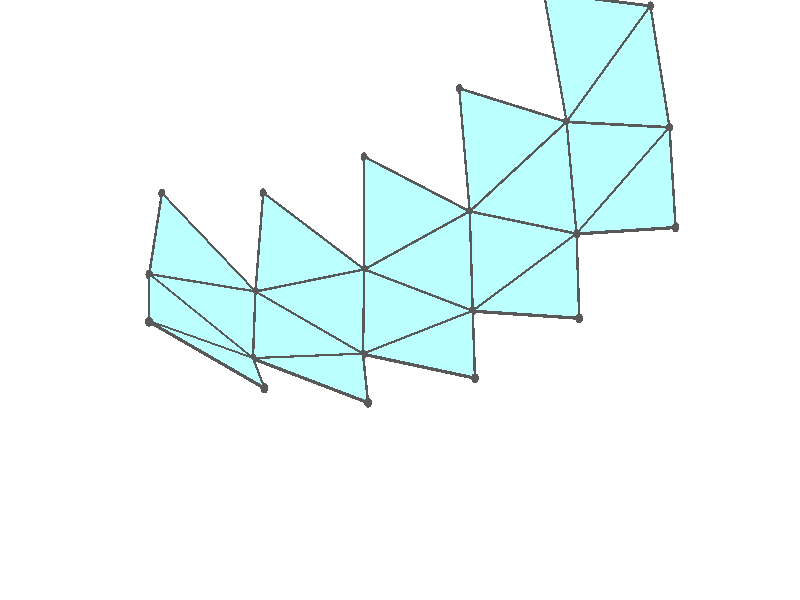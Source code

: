 #version 3.7;
global_settings{assumed_gamma 1.0}
camera{perspective location <18.750000000000000000000000, 10.825317547305481014063844, 12.499999999999996447286321> right <0.133333333333333331482962, -0.230940107675850353485814, -0.000000000000000000000000> up <-0.064951905283832905846353, -0.037499999999999998612221, 0.129903810567665811692706> direction <0.750000000000000111022302, 0.433012701892219298294151, 0.499999999999999944488849> sky <-0.433012701892219298294151, -0.249999999999999944488849, 0.866025403784438707610605> look_at <18.000000000000000000000000, 10.392304845413262270881205, 11.999999999999996447286321>}
light_source{<18.750000000000000000000000, 10.825317547305481014063844, 12.499999999999996447286321> rgb<1.0,1.0,1.0>}
background{rgb<1,1,1>}
union{union{object{union{sphere{<-0.303530999103342913336689, 0.525731112119133481286326, -0.080839478491985694574851>,0.029999999999999998889777}sphere{<-0.303530999103343301914748, -0.525731112119133370264024, -0.080839478491985694574851>,0.029999999999999998889777}sphere{<0.607061998206686048717984, -0.000000000000000148687307, -0.080839478491985694574851>,0.029999999999999998889777}} pigment{rgb<0.1,0.1,0.1>}}object{union{cylinder{<-0.303530999103342913336689, 0.525731112119133481286326, -0.080839478491985694574851>,<-0.303530999103343301914748, -0.525731112119133370264024, -0.080839478491985694574851>,0.010000000000000000208167}cylinder{<-0.303530999103343301914748, -0.525731112119133370264024, -0.080839478491985694574851>,<0.607061998206686048717984, -0.000000000000000148687307, -0.080839478491985694574851>,0.010000000000000000208167}cylinder{<0.607061998206686048717984, -0.000000000000000148687307, -0.080839478491985694574851>,<-0.303530999103342913336689, 0.525731112119133481286326, -0.080839478491985694574851>,0.010000000000000000208167}} pigment{rgb<0.1,0.1,0.1>}}object{polygon{3.000000000000000000000000,<-0.303530999103342913336689, 0.525731112119133481286326, -0.080839478491985694574851>,<-0.303530999103343301914748, -0.525731112119133370264024, -0.080839478491985694574851>,<0.607061998206686048717984, -0.000000000000000148687307, -0.080839478491985694574851>} pigment{rgbft<0.5,1.0,1.0,0.1,0.1>}}}union{object{union{sphere{<-0.303530999103342968847841, 0.525731112119133481286326, -0.080839478491985777841577>,0.029999999999999998889777}sphere{<-0.303530999103343357425899, -0.525731112119133370264024, -0.080839478491985805597153>,0.029999999999999998889777}sphere{<-1.203412515427330298223296, 0.000000000000000529520068, 0.058418782765667212619753>,0.029999999999999998889777}} pigment{rgb<0.1,0.1,0.1>}}object{union{cylinder{<-0.303530999103342968847841, 0.525731112119133481286326, -0.080839478491985777841577>,<-0.303530999103343357425899, -0.525731112119133370264024, -0.080839478491985805597153>,0.010000000000000000208167}cylinder{<-0.303530999103343357425899, -0.525731112119133370264024, -0.080839478491985805597153>,<-1.203412515427330298223296, 0.000000000000000529520068, 0.058418782765667212619753>,0.010000000000000000208167}cylinder{<-1.203412515427330298223296, 0.000000000000000529520068, 0.058418782765667212619753>,<-0.303530999103342968847841, 0.525731112119133481286326, -0.080839478491985777841577>,0.010000000000000000208167}} pigment{rgb<0.1,0.1,0.1>}}object{polygon{3.000000000000000000000000,<-0.303530999103342968847841, 0.525731112119133481286326, -0.080839478491985777841577>,<-0.303530999103343357425899, -0.525731112119133370264024, -0.080839478491985805597153>,<-1.203412515427330298223296, 0.000000000000000529520068, 0.058418782765667212619753>} pigment{rgbft<0.5,1.0,1.0,0.1,0.1>}}}union{object{union{sphere{<-0.303530999103343024358992, 0.525731112119133481286326, -0.080839478491985528041397>,0.029999999999999998889777}sphere{<-1.176822814786178561519137, 1.042185809592201195528105, 0.195219861359906876607795>,0.029999999999999998889777}sphere{<-1.203412515427330298223296, 0.000000000000000444089210, 0.058418782765667420786571>,0.029999999999999998889777}} pigment{rgb<0.1,0.1,0.1>}}object{union{cylinder{<-0.303530999103343024358992, 0.525731112119133481286326, -0.080839478491985528041397>,<-1.176822814786178561519137, 1.042185809592201195528105, 0.195219861359906876607795>,0.010000000000000000208167}cylinder{<-1.176822814786178561519137, 1.042185809592201195528105, 0.195219861359906876607795>,<-1.203412515427330298223296, 0.000000000000000444089210, 0.058418782765667420786571>,0.010000000000000000208167}cylinder{<-1.203412515427330298223296, 0.000000000000000444089210, 0.058418782765667420786571>,<-0.303530999103343024358992, 0.525731112119133481286326, -0.080839478491985528041397>,0.010000000000000000208167}} pigment{rgb<0.1,0.1,0.1>}}object{polygon{3.000000000000000000000000,<-0.303530999103343024358992, 0.525731112119133481286326, -0.080839478491985528041397>,<-1.176822814786178561519137, 1.042185809592201195528105, 0.195219861359906876607795>,<-1.203412515427330298223296, 0.000000000000000444089210, 0.058418782765667420786571>} pigment{rgbft<0.5,1.0,1.0,0.1,0.1>}}}union{object{union{sphere{<-2.034705580476449782167947, 0.498065548561840487629127, 0.466408192355079243007765>,0.029999999999999998889777}sphere{<-1.176822814786178339474532, 1.042185809592201195528105, 0.195219861359906765585492>,0.029999999999999998889777}sphere{<-1.203412515427329854134086, 0.000000000000000451028104, 0.058418782765667365275419>,0.029999999999999998889777}} pigment{rgb<0.1,0.1,0.1>}}object{union{cylinder{<-2.034705580476449782167947, 0.498065548561840487629127, 0.466408192355079243007765>,<-1.176822814786178339474532, 1.042185809592201195528105, 0.195219861359906765585492>,0.010000000000000000208167}cylinder{<-1.176822814786178339474532, 1.042185809592201195528105, 0.195219861359906765585492>,<-1.203412515427329854134086, 0.000000000000000451028104, 0.058418782765667365275419>,0.010000000000000000208167}cylinder{<-1.203412515427329854134086, 0.000000000000000451028104, 0.058418782765667365275419>,<-2.034705580476449782167947, 0.498065548561840487629127, 0.466408192355079243007765>,0.010000000000000000208167}} pigment{rgb<0.1,0.1,0.1>}}object{polygon{3.000000000000000000000000,<-2.034705580476449782167947, 0.498065548561840487629127, 0.466408192355079243007765>,<-1.176822814786178339474532, 1.042185809592201195528105, 0.195219861359906765585492>,<-1.203412515427329854134086, 0.000000000000000451028104, 0.058418782765667365275419>} pigment{rgbft<0.5,1.0,1.0,0.1,0.1>}}}union{object{union{sphere{<-2.034705580476449782167947, 0.498065548561840820696034, 0.466408192355079465052370>,0.029999999999999998889777}sphere{<-1.176822814786178339474532, 1.042185809592201639617315, 0.195219861359907098652400>,0.029999999999999998889777}sphere{<-1.951449138310361597348219, 1.513073947633649218857954, 0.727940453561251255010234>,0.029999999999999998889777}} pigment{rgb<0.1,0.1,0.1>}}object{union{cylinder{<-2.034705580476449782167947, 0.498065548561840820696034, 0.466408192355079465052370>,<-1.176822814786178339474532, 1.042185809592201639617315, 0.195219861359907098652400>,0.010000000000000000208167}cylinder{<-1.176822814786178339474532, 1.042185809592201639617315, 0.195219861359907098652400>,<-1.951449138310361597348219, 1.513073947633649218857954, 0.727940453561251255010234>,0.010000000000000000208167}cylinder{<-1.951449138310361597348219, 1.513073947633649218857954, 0.727940453561251255010234>,<-2.034705580476449782167947, 0.498065548561840820696034, 0.466408192355079465052370>,0.010000000000000000208167}} pigment{rgb<0.1,0.1,0.1>}}object{polygon{3.000000000000000000000000,<-2.034705580476449782167947, 0.498065548561840820696034, 0.466408192355079465052370>,<-1.176822814786178339474532, 1.042185809592201639617315, 0.195219861359907098652400>,<-1.951449138310361597348219, 1.513073947633649218857954, 0.727940453561251255010234>} pigment{rgbft<0.5,1.0,1.0,0.1,0.1>}}}union{object{union{sphere{<-2.034705580476450226257157, 0.498065548561840820696034, 0.466408192355079354030067>,0.029999999999999998889777}sphere{<-2.738997044292993177094786, 0.933467554153202261346678, 1.114460224619662653822161>,0.029999999999999998889777}sphere{<-1.951449138310361819392824, 1.513073947633649218857954, 0.727940453561251032965629>,0.029999999999999998889777}} pigment{rgb<0.1,0.1,0.1>}}object{union{cylinder{<-2.034705580476450226257157, 0.498065548561840820696034, 0.466408192355079354030067>,<-2.738997044292993177094786, 0.933467554153202261346678, 1.114460224619662653822161>,0.010000000000000000208167}cylinder{<-2.738997044292993177094786, 0.933467554153202261346678, 1.114460224619662653822161>,<-1.951449138310361819392824, 1.513073947633649218857954, 0.727940453561251032965629>,0.010000000000000000208167}cylinder{<-1.951449138310361819392824, 1.513073947633649218857954, 0.727940453561251032965629>,<-2.034705580476450226257157, 0.498065548561840820696034, 0.466408192355079354030067>,0.010000000000000000208167}} pigment{rgb<0.1,0.1,0.1>}}object{polygon{3.000000000000000000000000,<-2.034705580476450226257157, 0.498065548561840820696034, 0.466408192355079354030067>,<-2.738997044292993177094786, 0.933467554153202261346678, 1.114460224619662653822161>,<-1.951449138310361819392824, 1.513073947633649218857954, 0.727940453561251032965629>} pigment{rgbft<0.5,1.0,1.0,0.1,0.1>}}}union{object{union{sphere{<0.601706257713664594000136, -1.042185809592200307349685, 0.058418782765667601197812>,0.029999999999999998889777}sphere{<-0.303530999103343135381294, -0.525731112119133259241721, -0.080839478491985250485641>,0.029999999999999998889777}sphere{<0.607061998206685826673379, 0.000000000000000000000000, -0.080839478491985278241216>,0.029999999999999998889777}} pigment{rgb<0.1,0.1,0.1>}}object{union{cylinder{<0.601706257713664594000136, -1.042185809592200307349685, 0.058418782765667601197812>,<-0.303530999103343135381294, -0.525731112119133259241721, -0.080839478491985250485641>,0.010000000000000000208167}cylinder{<-0.303530999103343135381294, -0.525731112119133259241721, -0.080839478491985250485641>,<0.607061998206685826673379, 0.000000000000000000000000, -0.080839478491985278241216>,0.010000000000000000208167}cylinder{<0.607061998206685826673379, 0.000000000000000000000000, -0.080839478491985278241216>,<0.601706257713664594000136, -1.042185809592200307349685, 0.058418782765667601197812>,0.010000000000000000208167}} pigment{rgb<0.1,0.1,0.1>}}object{polygon{3.000000000000000000000000,<0.601706257713664594000136, -1.042185809592200307349685, 0.058418782765667601197812>,<-0.303530999103343135381294, -0.525731112119133259241721, -0.080839478491985250485641>,<0.607061998206685826673379, 0.000000000000000000000000, -0.080839478491985278241216>} pigment{rgbft<0.5,1.0,1.0,0.1,0.1>}}}union{object{union{sphere{<0.601706257713664482977833, -1.042185809592200307349685, 0.058418782765668031409234>,0.029999999999999998889777}sphere{<1.490970793963585894204016, -0.498065548561839988028765, 0.195219861359907320697005>,0.029999999999999998889777}sphere{<0.607061998206685826673379, -0.000000000000000013877788, -0.080839478491984806396431>,0.029999999999999998889777}} pigment{rgb<0.1,0.1,0.1>}}object{union{cylinder{<0.601706257713664482977833, -1.042185809592200307349685, 0.058418782765668031409234>,<1.490970793963585894204016, -0.498065548561839988028765, 0.195219861359907320697005>,0.010000000000000000208167}cylinder{<1.490970793963585894204016, -0.498065548561839988028765, 0.195219861359907320697005>,<0.607061998206685826673379, -0.000000000000000013877788, -0.080839478491984806396431>,0.010000000000000000208167}cylinder{<0.607061998206685826673379, -0.000000000000000013877788, -0.080839478491984806396431>,<0.601706257713664482977833, -1.042185809592200307349685, 0.058418782765668031409234>,0.010000000000000000208167}} pigment{rgb<0.1,0.1,0.1>}}object{polygon{3.000000000000000000000000,<0.601706257713664482977833, -1.042185809592200307349685, 0.058418782765668031409234>,<1.490970793963585894204016, -0.498065548561839988028765, 0.195219861359907320697005>,<0.607061998206685826673379, -0.000000000000000013877788, -0.080839478491984806396431>} pigment{rgbft<0.5,1.0,1.0,0.1,0.1>}}}union{object{union{sphere{<0.601706257713664594000136, -1.042185809592200307349685, 0.058418782765668364476142>,0.029999999999999998889777}sphere{<1.490970793963585450114806, -0.498065548561840154562219, 0.195219861359907653763912>,0.029999999999999998889777}sphere{<1.448690208042609617322682, -1.513073947633647442501115, 0.466408192355080242208487>,0.029999999999999998889777}} pigment{rgb<0.1,0.1,0.1>}}object{union{cylinder{<0.601706257713664594000136, -1.042185809592200307349685, 0.058418782765668364476142>,<1.490970793963585450114806, -0.498065548561840154562219, 0.195219861359907653763912>,0.010000000000000000208167}cylinder{<1.490970793963585450114806, -0.498065548561840154562219, 0.195219861359907653763912>,<1.448690208042609617322682, -1.513073947633647442501115, 0.466408192355080242208487>,0.010000000000000000208167}cylinder{<1.448690208042609617322682, -1.513073947633647442501115, 0.466408192355080242208487>,<0.601706257713664594000136, -1.042185809592200307349685, 0.058418782765668364476142>,0.010000000000000000208167}} pigment{rgb<0.1,0.1,0.1>}}object{polygon{3.000000000000000000000000,<0.601706257713664594000136, -1.042185809592200307349685, 0.058418782765668364476142>,<1.490970793963585450114806, -0.498065548561840154562219, 0.195219861359907653763912>,<1.448690208042609617322682, -1.513073947633647442501115, 0.466408192355080242208487>} pigment{rgbft<0.5,1.0,1.0,0.1,0.1>}}}union{object{union{sphere{<2.286085045610324772979993, -0.933467554153199929878326, 0.727940453561250477854117>,0.029999999999999998889777}sphere{<1.490970793963585894204016, -0.498065548561840376606824, 0.195219861359907431719307>,0.029999999999999998889777}sphere{<1.448690208042610283456497, -1.513073947633647442501115, 0.466408192355080020163882>,0.029999999999999998889777}} pigment{rgb<0.1,0.1,0.1>}}object{union{cylinder{<2.286085045610324772979993, -0.933467554153199929878326, 0.727940453561250477854117>,<1.490970793963585894204016, -0.498065548561840376606824, 0.195219861359907431719307>,0.010000000000000000208167}cylinder{<1.490970793963585894204016, -0.498065548561840376606824, 0.195219861359907431719307>,<1.448690208042610283456497, -1.513073947633647442501115, 0.466408192355080020163882>,0.010000000000000000208167}cylinder{<1.448690208042610283456497, -1.513073947633647442501115, 0.466408192355080020163882>,<2.286085045610324772979993, -0.933467554153199929878326, 0.727940453561250477854117>,0.010000000000000000208167}} pigment{rgb<0.1,0.1,0.1>}}object{polygon{3.000000000000000000000000,<2.286085045610324772979993, -0.933467554153199929878326, 0.727940453561250477854117>,<1.490970793963585894204016, -0.498065548561840376606824, 0.195219861359907431719307>,<1.448690208042610283456497, -1.513073947633647442501115, 0.466408192355080020163882>} pigment{rgbft<0.5,1.0,1.0,0.1,0.1>}}}union{object{union{sphere{<-0.303530999103342802314387, 0.525731112119133481286326, -0.080839478491985305996792>,0.029999999999999998889777}sphere{<0.601706257713665371156253, 1.042185809592200307349685, 0.058418782765667628953388>,0.029999999999999998889777}sphere{<0.607061998206686048717984, -0.000000000000000111022302, -0.080839478491985305996792>,0.029999999999999998889777}} pigment{rgb<0.1,0.1,0.1>}}object{union{cylinder{<-0.303530999103342802314387, 0.525731112119133481286326, -0.080839478491985305996792>,<0.601706257713665371156253, 1.042185809592200307349685, 0.058418782765667628953388>,0.010000000000000000208167}cylinder{<0.601706257713665371156253, 1.042185809592200307349685, 0.058418782765667628953388>,<0.607061998206686048717984, -0.000000000000000111022302, -0.080839478491985305996792>,0.010000000000000000208167}cylinder{<0.607061998206686048717984, -0.000000000000000111022302, -0.080839478491985305996792>,<-0.303530999103342802314387, 0.525731112119133481286326, -0.080839478491985305996792>,0.010000000000000000208167}} pigment{rgb<0.1,0.1,0.1>}}object{polygon{3.000000000000000000000000,<-0.303530999103342802314387, 0.525731112119133481286326, -0.080839478491985305996792>,<0.601706257713665371156253, 1.042185809592200307349685, 0.058418782765667628953388>,<0.607061998206686048717984, -0.000000000000000111022302, -0.080839478491985305996792>} pigment{rgbft<0.5,1.0,1.0,0.1,0.1>}}}union{object{union{sphere{<-1.176822814786179449697556, -1.042185809592200085305080, 0.195219861359906377007434>,0.029999999999999998889777}sphere{<-0.303530999103343190892446, -0.525731112119133592308629, -0.080839478491986083152909>,0.029999999999999998889777}sphere{<-1.203412515427330742312506, 0.000000000000000888178420, 0.058418782765666976697361>,0.029999999999999998889777}} pigment{rgb<0.1,0.1,0.1>}}object{union{cylinder{<-1.176822814786179449697556, -1.042185809592200085305080, 0.195219861359906377007434>,<-0.303530999103343190892446, -0.525731112119133592308629, -0.080839478491986083152909>,0.010000000000000000208167}cylinder{<-0.303530999103343190892446, -0.525731112119133592308629, -0.080839478491986083152909>,<-1.203412515427330742312506, 0.000000000000000888178420, 0.058418782765666976697361>,0.010000000000000000208167}cylinder{<-1.203412515427330742312506, 0.000000000000000888178420, 0.058418782765666976697361>,<-1.176822814786179449697556, -1.042185809592200085305080, 0.195219861359906377007434>,0.010000000000000000208167}} pigment{rgb<0.1,0.1,0.1>}}object{polygon{3.000000000000000000000000,<-1.176822814786179449697556, -1.042185809592200085305080, 0.195219861359906377007434>,<-0.303530999103343190892446, -0.525731112119133592308629, -0.080839478491986083152909>,<-1.203412515427330742312506, 0.000000000000000888178420, 0.058418782765666976697361>} pigment{rgbft<0.5,1.0,1.0,0.1,0.1>}}}union{object{union{sphere{<-0.303530999103342968847841, 0.525731112119133481286326, -0.080839478491984889663158>,0.029999999999999998889777}sphere{<-1.176822814786178339474532, 1.042185809592201195528105, 0.195219861359907431719307>,0.029999999999999998889777}sphere{<-0.250820767483583895174348, 1.540251358154040461911904, 0.190348852503187282447783>,0.029999999999999998889777}} pigment{rgb<0.1,0.1,0.1>}}object{union{cylinder{<-0.303530999103342968847841, 0.525731112119133481286326, -0.080839478491984889663158>,<-1.176822814786178339474532, 1.042185809592201195528105, 0.195219861359907431719307>,0.010000000000000000208167}cylinder{<-1.176822814786178339474532, 1.042185809592201195528105, 0.195219861359907431719307>,<-0.250820767483583895174348, 1.540251358154040461911904, 0.190348852503187282447783>,0.010000000000000000208167}cylinder{<-0.250820767483583895174348, 1.540251358154040461911904, 0.190348852503187282447783>,<-0.303530999103342968847841, 0.525731112119133481286326, -0.080839478491984889663158>,0.010000000000000000208167}} pigment{rgb<0.1,0.1,0.1>}}object{polygon{3.000000000000000000000000,<-0.303530999103342968847841, 0.525731112119133481286326, -0.080839478491984889663158>,<-1.176822814786178339474532, 1.042185809592201195528105, 0.195219861359907431719307>,<-0.250820767483583895174348, 1.540251358154040461911904, 0.190348852503187282447783>} pigment{rgbft<0.5,1.0,1.0,0.1,0.1>}}}union{object{union{sphere{<-2.034705580476450226257157, 0.498065548561840376606824, 0.466408192355079020963160>,0.029999999999999998889777}sphere{<-2.004159369930119893865594, -0.552908522639525168429486, 0.456752122566077889409542>,0.029999999999999998889777}sphere{<-1.203412515427329854134086, 0.000000000000000333066907, 0.058418782765667143230814>,0.029999999999999998889777}} pigment{rgb<0.1,0.1,0.1>}}object{union{cylinder{<-2.034705580476450226257157, 0.498065548561840376606824, 0.466408192355079020963160>,<-2.004159369930119893865594, -0.552908522639525168429486, 0.456752122566077889409542>,0.010000000000000000208167}cylinder{<-2.004159369930119893865594, -0.552908522639525168429486, 0.456752122566077889409542>,<-1.203412515427329854134086, 0.000000000000000333066907, 0.058418782765667143230814>,0.010000000000000000208167}cylinder{<-1.203412515427329854134086, 0.000000000000000333066907, 0.058418782765667143230814>,<-2.034705580476450226257157, 0.498065548561840376606824, 0.466408192355079020963160>,0.010000000000000000208167}} pigment{rgb<0.1,0.1,0.1>}}object{polygon{3.000000000000000000000000,<-2.034705580476450226257157, 0.498065548561840376606824, 0.466408192355079020963160>,<-2.004159369930119893865594, -0.552908522639525168429486, 0.456752122566077889409542>,<-1.203412515427329854134086, 0.000000000000000333066907, 0.058418782765667143230814>} pigment{rgbft<0.5,1.0,1.0,0.1,0.1>}}}union{object{union{sphere{<-1.038368673466216085543579, 2.012107188911861577196305, 0.576868623561599513926978>,0.029999999999999998889777}sphere{<-1.176822814786178339474532, 1.042185809592201417572710, 0.195219861359907237430278>,0.029999999999999998889777}sphere{<-1.951449138310361375303614, 1.513073947633648774768744, 0.727940453561251255010234>,0.029999999999999998889777}} pigment{rgb<0.1,0.1,0.1>}}object{union{cylinder{<-1.038368673466216085543579, 2.012107188911861577196305, 0.576868623561599513926978>,<-1.176822814786178339474532, 1.042185809592201417572710, 0.195219861359907237430278>,0.010000000000000000208167}cylinder{<-1.176822814786178339474532, 1.042185809592201417572710, 0.195219861359907237430278>,<-1.951449138310361375303614, 1.513073947633648774768744, 0.727940453561251255010234>,0.010000000000000000208167}cylinder{<-1.951449138310361375303614, 1.513073947633648774768744, 0.727940453561251255010234>,<-1.038368673466216085543579, 2.012107188911861577196305, 0.576868623561599513926978>,0.010000000000000000208167}} pigment{rgb<0.1,0.1,0.1>}}object{polygon{3.000000000000000000000000,<-1.038368673466216085543579, 2.012107188911861577196305, 0.576868623561599513926978>,<-1.176822814786178339474532, 1.042185809592201417572710, 0.195219861359907237430278>,<-1.951449138310361375303614, 1.513073947633648774768744, 0.727940453561251255010234>} pigment{rgbft<0.5,1.0,1.0,0.1,0.1>}}}union{object{union{sphere{<-2.034705580476449782167947, 0.498065548561841042740639, 0.466408192355079298518916>,0.029999999999999998889777}sphere{<-2.738997044292993177094786, 0.933467554153202039302073, 1.114460224619662653822161>,0.029999999999999998889777}sphere{<-2.738022509970203799412047, -0.106799944740238683671407, 0.961439343597092821447347>,0.029999999999999998889777}} pigment{rgb<0.1,0.1,0.1>}}object{union{cylinder{<-2.034705580476449782167947, 0.498065548561841042740639, 0.466408192355079298518916>,<-2.738997044292993177094786, 0.933467554153202039302073, 1.114460224619662653822161>,0.010000000000000000208167}cylinder{<-2.738997044292993177094786, 0.933467554153202039302073, 1.114460224619662653822161>,<-2.738022509970203799412047, -0.106799944740238683671407, 0.961439343597092821447347>,0.010000000000000000208167}cylinder{<-2.738022509970203799412047, -0.106799944740238683671407, 0.961439343597092821447347>,<-2.034705580476449782167947, 0.498065548561841042740639, 0.466408192355079298518916>,0.010000000000000000208167}} pigment{rgb<0.1,0.1,0.1>}}object{polygon{3.000000000000000000000000,<-2.034705580476449782167947, 0.498065548561841042740639, 0.466408192355079298518916>,<-2.738997044292993177094786, 0.933467554153202039302073, 1.114460224619662653822161>,<-2.738022509970203799412047, -0.106799944740238683671407, 0.961439343597092821447347>} pigment{rgbft<0.5,1.0,1.0,0.1,0.1>}}}union{object{union{sphere{<0.601706257713664705022438, -1.042185809592200529394290, 0.058418782765667420786571>,0.029999999999999998889777}sphere{<-0.303530999103343190892446, -0.525731112119133259241721, -0.080839478491985417019094>,0.029999999999999998889777}sphere{<-0.314147979177408609441358, -1.540251358154039795778090, 0.195219861359906876607795>,0.029999999999999998889777}} pigment{rgb<0.1,0.1,0.1>}}object{union{cylinder{<0.601706257713664705022438, -1.042185809592200529394290, 0.058418782765667420786571>,<-0.303530999103343190892446, -0.525731112119133259241721, -0.080839478491985417019094>,0.010000000000000000208167}cylinder{<-0.303530999103343190892446, -0.525731112119133259241721, -0.080839478491985417019094>,<-0.314147979177408609441358, -1.540251358154039795778090, 0.195219861359906876607795>,0.010000000000000000208167}cylinder{<-0.314147979177408609441358, -1.540251358154039795778090, 0.195219861359906876607795>,<0.601706257713664705022438, -1.042185809592200529394290, 0.058418782765667420786571>,0.010000000000000000208167}} pigment{rgb<0.1,0.1,0.1>}}object{polygon{3.000000000000000000000000,<0.601706257713664705022438, -1.042185809592200529394290, 0.058418782765667420786571>,<-0.303530999103343190892446, -0.525731112119133259241721, -0.080839478491985417019094>,<-0.314147979177408609441358, -1.540251358154039795778090, 0.195219861359906876607795>} pigment{rgbft<0.5,1.0,1.0,0.1,0.1>}}}union{object{union{sphere{<1.459307188116675035871594, 0.552908522639524835362579, 0.190348852503187920826022>,0.029999999999999998889777}sphere{<1.490970793963585450114806, -0.498065548561839765984161, 0.195219861359907709275063>,0.029999999999999998889777}sphere{<0.607061998206685937695681, -0.000000000000000055511151, -0.080839478491984334551645>,0.029999999999999998889777}} pigment{rgb<0.1,0.1,0.1>}}object{union{cylinder{<1.459307188116675035871594, 0.552908522639524835362579, 0.190348852503187920826022>,<1.490970793963585450114806, -0.498065548561839765984161, 0.195219861359907709275063>,0.010000000000000000208167}cylinder{<1.490970793963585450114806, -0.498065548561839765984161, 0.195219861359907709275063>,<0.607061998206685937695681, -0.000000000000000055511151, -0.080839478491984334551645>,0.010000000000000000208167}cylinder{<0.607061998206685937695681, -0.000000000000000055511151, -0.080839478491984334551645>,<1.459307188116675035871594, 0.552908522639524835362579, 0.190348852503187920826022>,0.010000000000000000208167}} pigment{rgb<0.1,0.1,0.1>}}object{polygon{3.000000000000000000000000,<1.459307188116675035871594, 0.552908522639524835362579, 0.190348852503187920826022>,<1.490970793963585450114806, -0.498065548561839765984161, 0.195219861359907709275063>,<0.607061998206685937695681, -0.000000000000000055511151, -0.080839478491984334551645>} pigment{rgbft<0.5,1.0,1.0,0.1,0.1>}}}union{object{union{sphere{<0.601706257713664594000136, -1.042185809592200307349685, 0.058418782765668628154110>,0.029999999999999998889777}sphere{<0.523246858390307267860919, -2.012107188911859356750256, 0.456752122566079166166020>,0.029999999999999998889777}sphere{<1.448690208042609395278077, -1.513073947633647442501115, 0.466408192355080464253092>,0.029999999999999998889777}} pigment{rgb<0.1,0.1,0.1>}}object{union{cylinder{<0.601706257713664594000136, -1.042185809592200307349685, 0.058418782765668628154110>,<0.523246858390307267860919, -2.012107188911859356750256, 0.456752122566079166166020>,0.010000000000000000208167}cylinder{<0.523246858390307267860919, -2.012107188911859356750256, 0.456752122566079166166020>,<1.448690208042609395278077, -1.513073947633647442501115, 0.466408192355080464253092>,0.010000000000000000208167}cylinder{<1.448690208042609395278077, -1.513073947633647442501115, 0.466408192355080464253092>,<0.601706257713664594000136, -1.042185809592200307349685, 0.058418782765668628154110>,0.010000000000000000208167}} pigment{rgb<0.1,0.1,0.1>}}object{polygon{3.000000000000000000000000,<0.601706257713664594000136, -1.042185809592200307349685, 0.058418782765668628154110>,<0.523246858390307267860919, -2.012107188911859356750256, 0.456752122566079166166020>,<1.448690208042609395278077, -1.513073947633647442501115, 0.466408192355080464253092>} pigment{rgbft<0.5,1.0,1.0,0.1,0.1>}}}union{object{union{sphere{<2.286085045610324328890783, -0.933467554153199818856024, 0.727940453561250477854117>,0.029999999999999998889777}sphere{<1.490970793963586116248621, -0.498065548561840432117975, 0.195219861359907487230458>,0.029999999999999998889777}sphere{<2.261720277468071138571304, 0.106799944740239849405583, 0.576868623561597626547837>,0.029999999999999998889777}} pigment{rgb<0.1,0.1,0.1>}}object{union{cylinder{<2.286085045610324328890783, -0.933467554153199818856024, 0.727940453561250477854117>,<1.490970793963586116248621, -0.498065548561840432117975, 0.195219861359907487230458>,0.010000000000000000208167}cylinder{<1.490970793963586116248621, -0.498065548561840432117975, 0.195219861359907487230458>,<2.261720277468071138571304, 0.106799944740239849405583, 0.576868623561597626547837>,0.010000000000000000208167}cylinder{<2.261720277468071138571304, 0.106799944740239849405583, 0.576868623561597626547837>,<2.286085045610324328890783, -0.933467554153199818856024, 0.727940453561250477854117>,0.010000000000000000208167}} pigment{rgb<0.1,0.1,0.1>}}object{polygon{3.000000000000000000000000,<2.286085045610324328890783, -0.933467554153199818856024, 0.727940453561250477854117>,<1.490970793963586116248621, -0.498065548561840432117975, 0.195219861359907487230458>,<2.261720277468071138571304, 0.106799944740239849405583, 0.576868623561597626547837>} pigment{rgbft<0.5,1.0,1.0,0.1,0.1>}}}}

